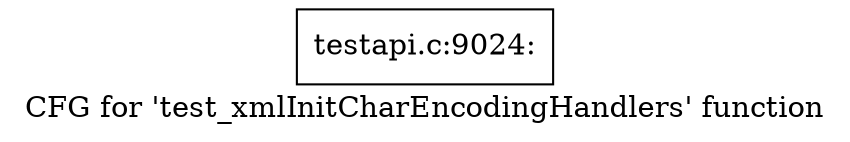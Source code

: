 digraph "CFG for 'test_xmlInitCharEncodingHandlers' function" {
	label="CFG for 'test_xmlInitCharEncodingHandlers' function";

	Node0x455eb80 [shape=record,label="{testapi.c:9024:}"];
}
